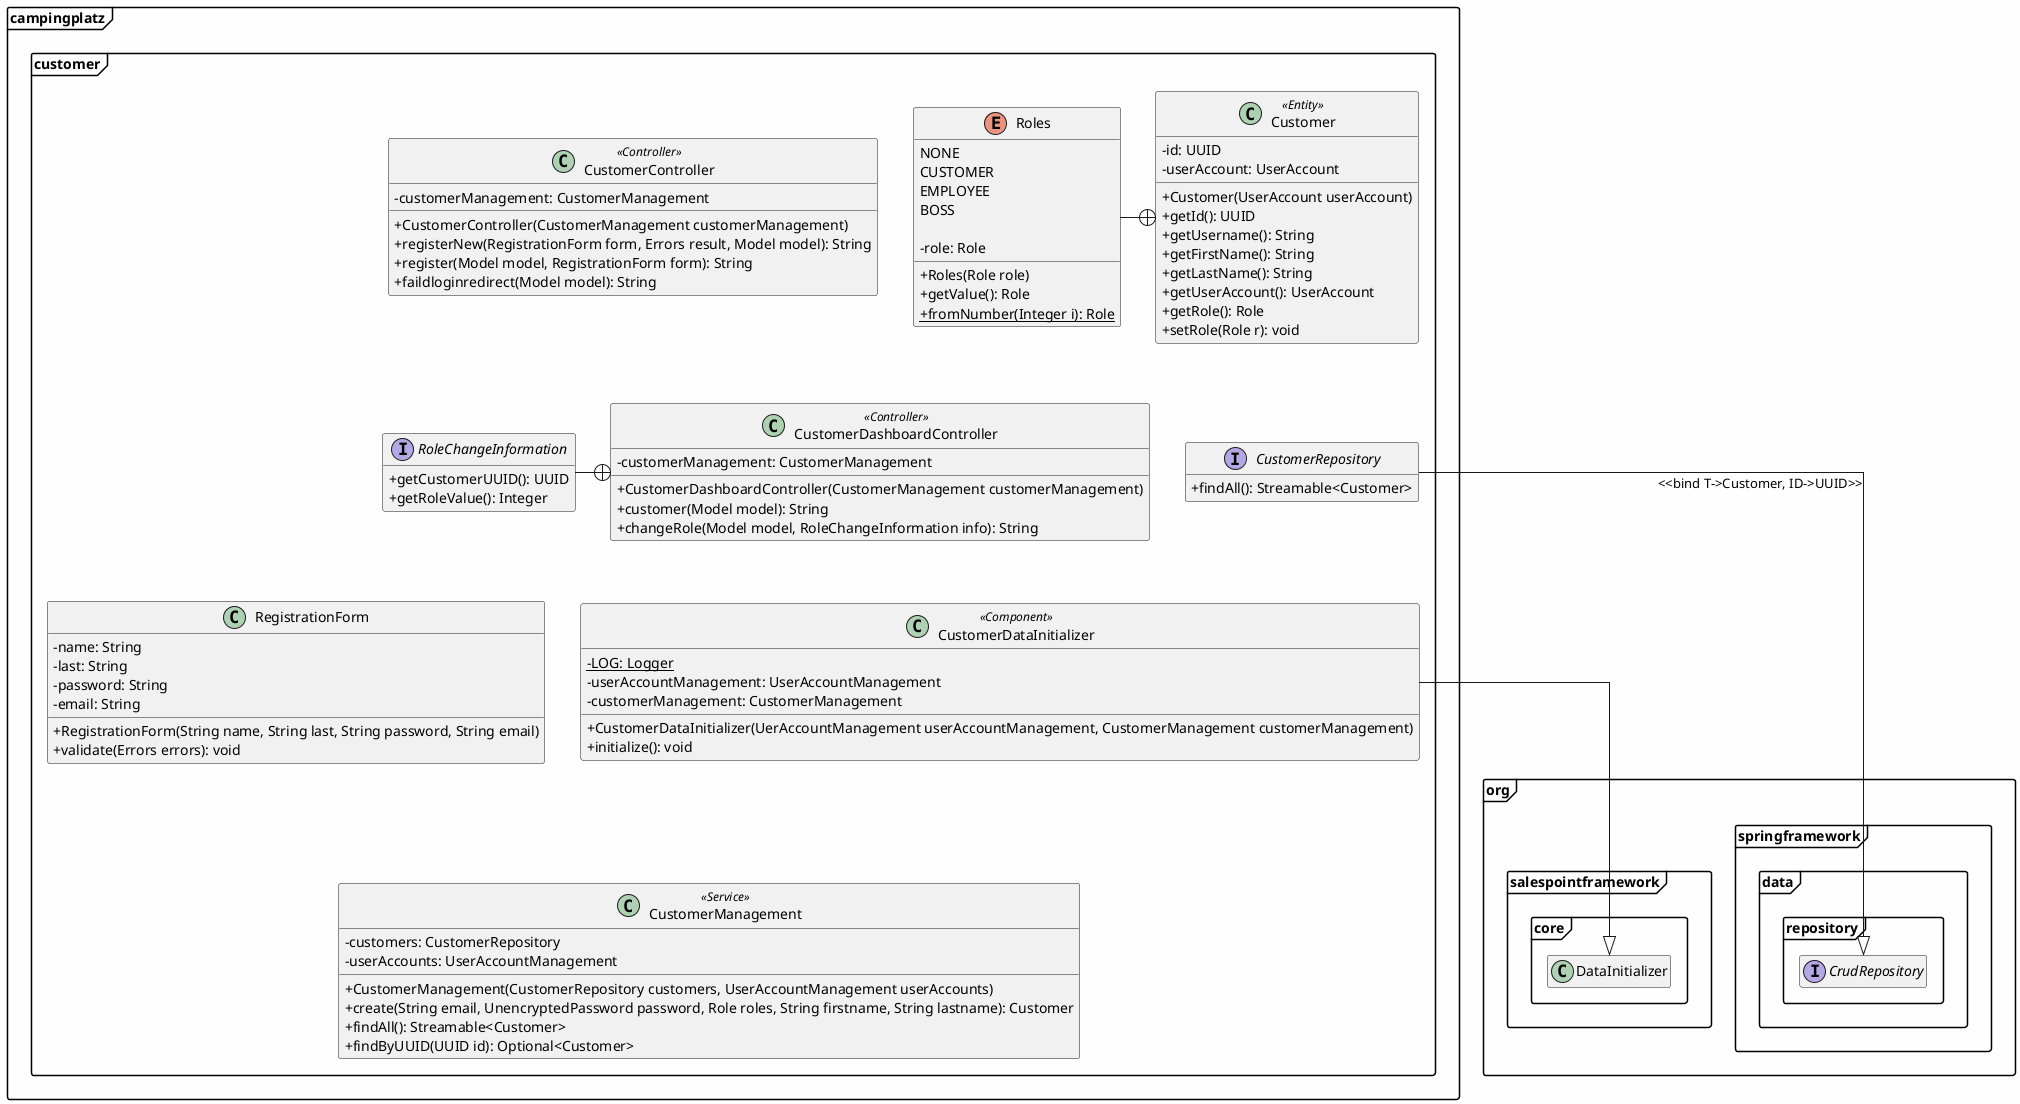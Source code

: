 @startuml
hide empty fields
hide empty methods
skinparam classAttributeIconSize 0
skinparam linetype ortho
skinparam BackgroundColor #FEFEFE
allowmixing
skinparam packageStyle Frame

interface org.springframework.data.repository.CrudRepository

package campingplatz{
    package customer{
        class Customer<<Entity>>{
            - id: UUID
            - userAccount: UserAccount
            + Customer(UserAccount userAccount)
            +getId(): UUID
            +getUsername(): String
            +getFirstName(): String
            +getLastName(): String
            +getUserAccount(): UserAccount
            +getRole(): Role
            +setRole(Role r): void

        }
        enum Roles{
        NONE
        CUSTOMER
        EMPLOYEE
        BOSS

        -role: Role
        +Roles(Role role)
        +getValue(): Role
        +{static} fromNumber(Integer i): Role
        }
        class CustomerController<<Controller>>{
        -customerManagement: CustomerManagement
        +CustomerController(CustomerManagement customerManagement)
        +registerNew(RegistrationForm form, Errors result, Model model): String
        +register(Model model, RegistrationForm form): String
        +faildloginredirect(Model model): String
        }
        class CustomerDashboardController<<Controller>>{
        -customerManagement: CustomerManagement
        +CustomerDashboardController(CustomerManagement customerManagement)
        +customer(Model model): String
        +changeRole(Model model, RoleChangeInformation info): String
        }
        interface RoleChangeInformation{
        +getCustomerUUID(): UUID
        +getRoleValue(): Integer
        }
        class CustomerDataInitializer<<Component>>{
        -{static}LOG: Logger
        -userAccountManagement: UserAccountManagement
        -customerManagement: CustomerManagement
        +CustomerDataInitializer(UerAccountManagement userAccountManagement, CustomerManagement customerManagement)
        +initialize(): void
        }
        class CustomerManagement<<Service>>{
        -customers: CustomerRepository
        -userAccounts: UserAccountManagement
        +CustomerManagement(CustomerRepository customers, UserAccountManagement userAccounts)
        +create(String email, UnencryptedPassword password, Role roles, String firstname, String lastname): Customer
        +findAll(): Streamable<Customer>
        +findByUUID(UUID id): Optional<Customer>
        }
        interface CustomerRepository{
        +findAll(): Streamable<Customer>
        }
        class RegistrationForm{
        -name: String
        -last: String
        -password: String
        -email: String
        +RegistrationForm(String name, String last, String password, String email)
        +validate(Errors errors): void
        }
    }
}
CustomerController -[hidden]d- CustomerDashboardController
RoleChangeInformation -r-+ CustomerDashboardController
Roles -r-+ Customer
CustomerDataInitializer -[hidden]u- CustomerDashboardController
CustomerManagement -[hidden]u- CustomerDataInitializer
CustomerDataInitializer --|> org.salespointframework.core.DataInitializer
CustomerDashboardController -[hidden]r- CustomerRepository
CustomerRepository --|> org.springframework.data.repository.CrudRepository: <<bind T->Customer, ID->UUID>>
RegistrationForm -[hidden]d- CustomerManagement
@enduml